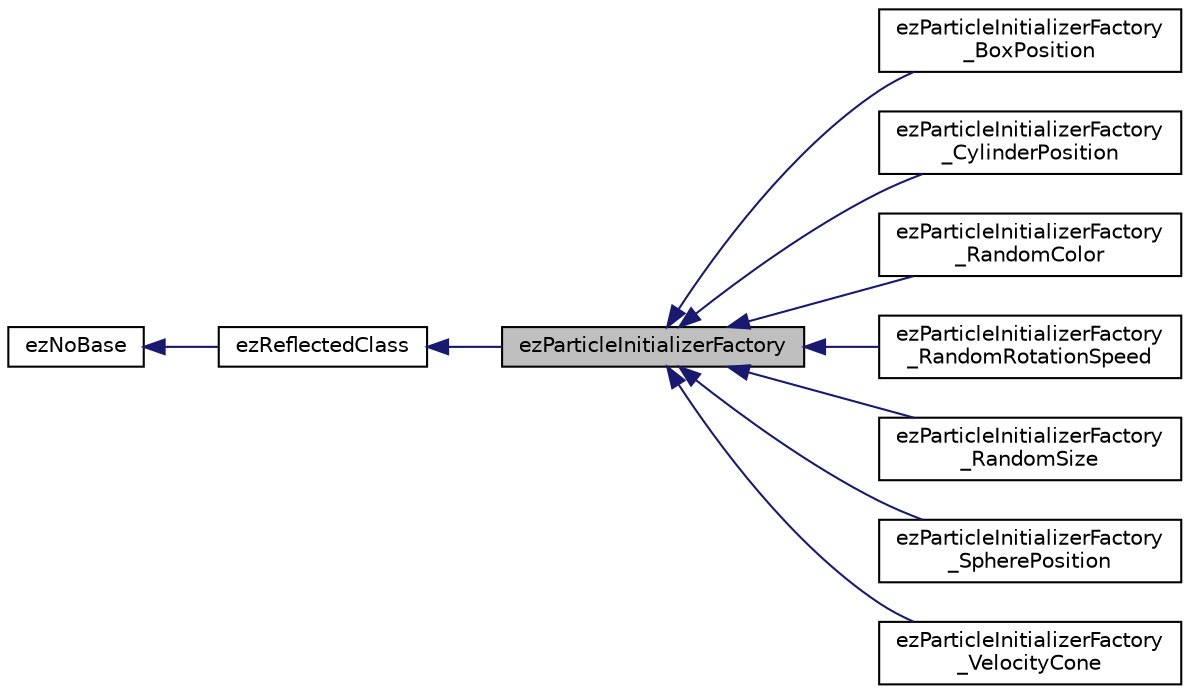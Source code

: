 digraph "ezParticleInitializerFactory"
{
 // LATEX_PDF_SIZE
  edge [fontname="Helvetica",fontsize="10",labelfontname="Helvetica",labelfontsize="10"];
  node [fontname="Helvetica",fontsize="10",shape=record];
  rankdir="LR";
  Node1 [label="ezParticleInitializerFactory",height=0.2,width=0.4,color="black", fillcolor="grey75", style="filled", fontcolor="black",tooltip="Base class for all particle emitters."];
  Node2 -> Node1 [dir="back",color="midnightblue",fontsize="10",style="solid",fontname="Helvetica"];
  Node2 [label="ezReflectedClass",height=0.2,width=0.4,color="black", fillcolor="white", style="filled",URL="$db/d45/classez_reflected_class.htm",tooltip="All classes that should be dynamically reflectable, need to be derived from this base class."];
  Node3 -> Node2 [dir="back",color="midnightblue",fontsize="10",style="solid",fontname="Helvetica"];
  Node3 [label="ezNoBase",height=0.2,width=0.4,color="black", fillcolor="white", style="filled",URL="$d4/d02/classez_no_base.htm",tooltip="Dummy type to pass to templates and macros that expect a base type for a class that has no base."];
  Node1 -> Node4 [dir="back",color="midnightblue",fontsize="10",style="solid",fontname="Helvetica"];
  Node4 [label="ezParticleInitializerFactory\l_BoxPosition",height=0.2,width=0.4,color="black", fillcolor="white", style="filled",URL="$d0/d47/classez_particle_initializer_factory___box_position.htm",tooltip=" "];
  Node1 -> Node5 [dir="back",color="midnightblue",fontsize="10",style="solid",fontname="Helvetica"];
  Node5 [label="ezParticleInitializerFactory\l_CylinderPosition",height=0.2,width=0.4,color="black", fillcolor="white", style="filled",URL="$da/d5a/classez_particle_initializer_factory___cylinder_position.htm",tooltip=" "];
  Node1 -> Node6 [dir="back",color="midnightblue",fontsize="10",style="solid",fontname="Helvetica"];
  Node6 [label="ezParticleInitializerFactory\l_RandomColor",height=0.2,width=0.4,color="black", fillcolor="white", style="filled",URL="$d0/de9/classez_particle_initializer_factory___random_color.htm",tooltip=" "];
  Node1 -> Node7 [dir="back",color="midnightblue",fontsize="10",style="solid",fontname="Helvetica"];
  Node7 [label="ezParticleInitializerFactory\l_RandomRotationSpeed",height=0.2,width=0.4,color="black", fillcolor="white", style="filled",URL="$d6/d10/classez_particle_initializer_factory___random_rotation_speed.htm",tooltip=" "];
  Node1 -> Node8 [dir="back",color="midnightblue",fontsize="10",style="solid",fontname="Helvetica"];
  Node8 [label="ezParticleInitializerFactory\l_RandomSize",height=0.2,width=0.4,color="black", fillcolor="white", style="filled",URL="$d3/d78/classez_particle_initializer_factory___random_size.htm",tooltip=" "];
  Node1 -> Node9 [dir="back",color="midnightblue",fontsize="10",style="solid",fontname="Helvetica"];
  Node9 [label="ezParticleInitializerFactory\l_SpherePosition",height=0.2,width=0.4,color="black", fillcolor="white", style="filled",URL="$d3/da6/classez_particle_initializer_factory___sphere_position.htm",tooltip=" "];
  Node1 -> Node10 [dir="back",color="midnightblue",fontsize="10",style="solid",fontname="Helvetica"];
  Node10 [label="ezParticleInitializerFactory\l_VelocityCone",height=0.2,width=0.4,color="black", fillcolor="white", style="filled",URL="$d7/d8f/classez_particle_initializer_factory___velocity_cone.htm",tooltip=" "];
}
